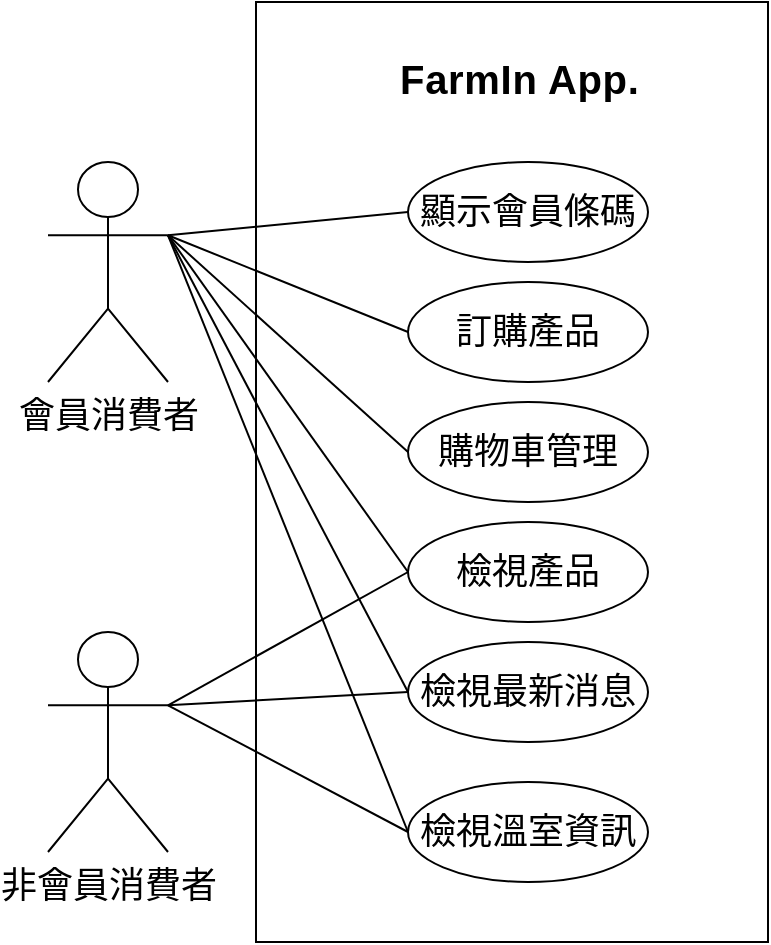 <mxfile version="12.9.13" type="device"><diagram id="dLNPgIwbvwmZKkM_mye-" name="第1頁"><mxGraphModel dx="1086" dy="806" grid="1" gridSize="10" guides="1" tooltips="1" connect="1" arrows="1" fold="1" page="1" pageScale="1" pageWidth="827" pageHeight="1169" math="0" shadow="0"><root><mxCell id="0"/><mxCell id="1" parent="0"/><mxCell id="6tXerW0VDTdiCM-95cRP-1" value="訂購產品" style="ellipse;whiteSpace=wrap;html=1;fontSize=18;" parent="1" vertex="1"><mxGeometry x="340" y="330" width="120" height="50" as="geometry"/></mxCell><mxCell id="6tXerW0VDTdiCM-95cRP-2" value="檢視產品" style="ellipse;whiteSpace=wrap;html=1;fontSize=18;" parent="1" vertex="1"><mxGeometry x="340" y="450" width="120" height="50" as="geometry"/></mxCell><mxCell id="6tXerW0VDTdiCM-95cRP-3" value="檢視最新消息" style="ellipse;whiteSpace=wrap;html=1;fontSize=18;" parent="1" vertex="1"><mxGeometry x="340" y="510" width="120" height="50" as="geometry"/></mxCell><mxCell id="6tXerW0VDTdiCM-95cRP-4" value="檢視溫室資訊" style="ellipse;whiteSpace=wrap;html=1;fontSize=18;" parent="1" vertex="1"><mxGeometry x="340" y="580" width="120" height="50" as="geometry"/></mxCell><mxCell id="6tXerW0VDTdiCM-95cRP-5" style="rounded=0;orthogonalLoop=1;jettySize=auto;html=1;entryX=0;entryY=0.5;entryDx=0;entryDy=0;endArrow=none;endFill=0;fontSize=18;exitX=1;exitY=0.333;exitDx=0;exitDy=0;exitPerimeter=0;" parent="1" source="6tXerW0VDTdiCM-95cRP-8" target="6tXerW0VDTdiCM-95cRP-2" edge="1"><mxGeometry relative="1" as="geometry"/></mxCell><mxCell id="6tXerW0VDTdiCM-95cRP-6" style="rounded=0;orthogonalLoop=1;jettySize=auto;html=1;entryX=0;entryY=0.5;entryDx=0;entryDy=0;endArrow=none;endFill=0;fontSize=18;exitX=1;exitY=0.333;exitDx=0;exitDy=0;exitPerimeter=0;" parent="1" source="6tXerW0VDTdiCM-95cRP-8" target="6tXerW0VDTdiCM-95cRP-3" edge="1"><mxGeometry relative="1" as="geometry"/></mxCell><mxCell id="6tXerW0VDTdiCM-95cRP-7" style="rounded=0;orthogonalLoop=1;jettySize=auto;html=1;endArrow=none;endFill=0;fontSize=18;exitX=1;exitY=0.333;exitDx=0;exitDy=0;exitPerimeter=0;entryX=0;entryY=0.5;entryDx=0;entryDy=0;" parent="1" source="6tXerW0VDTdiCM-95cRP-8" target="6tXerW0VDTdiCM-95cRP-4" edge="1"><mxGeometry relative="1" as="geometry"/></mxCell><mxCell id="6tXerW0VDTdiCM-95cRP-8" value="&lt;font style=&quot;font-size: 18px&quot;&gt;非會員消費者&lt;/font&gt;" style="shape=umlActor;verticalLabelPosition=bottom;labelBackgroundColor=#ffffff;verticalAlign=top;html=1;outlineConnect=0;" parent="1" vertex="1"><mxGeometry x="160" y="505" width="60" height="110" as="geometry"/></mxCell><mxCell id="6tXerW0VDTdiCM-95cRP-9" style="rounded=0;orthogonalLoop=1;jettySize=auto;html=1;entryX=0;entryY=0.5;entryDx=0;entryDy=0;endArrow=none;endFill=0;fontSize=18;exitX=1;exitY=0.333;exitDx=0;exitDy=0;exitPerimeter=0;" parent="1" source="6tXerW0VDTdiCM-95cRP-15" target="6tXerW0VDTdiCM-95cRP-1" edge="1"><mxGeometry relative="1" as="geometry"/></mxCell><mxCell id="6tXerW0VDTdiCM-95cRP-10" style="rounded=0;orthogonalLoop=1;jettySize=auto;html=1;entryX=0;entryY=0.5;entryDx=0;entryDy=0;endArrow=none;endFill=0;fontSize=18;exitX=1;exitY=0.333;exitDx=0;exitDy=0;exitPerimeter=0;" parent="1" source="6tXerW0VDTdiCM-95cRP-15" target="6tXerW0VDTdiCM-95cRP-2" edge="1"><mxGeometry relative="1" as="geometry"/></mxCell><mxCell id="6tXerW0VDTdiCM-95cRP-11" style="rounded=0;orthogonalLoop=1;jettySize=auto;html=1;entryX=0;entryY=0.5;entryDx=0;entryDy=0;endArrow=none;endFill=0;fontSize=18;exitX=1;exitY=0.333;exitDx=0;exitDy=0;exitPerimeter=0;" parent="1" source="6tXerW0VDTdiCM-95cRP-15" target="6tXerW0VDTdiCM-95cRP-3" edge="1"><mxGeometry relative="1" as="geometry"/></mxCell><mxCell id="6tXerW0VDTdiCM-95cRP-12" style="rounded=0;orthogonalLoop=1;jettySize=auto;html=1;entryX=0;entryY=0.5;entryDx=0;entryDy=0;endArrow=none;endFill=0;fontSize=18;exitX=1;exitY=0.333;exitDx=0;exitDy=0;exitPerimeter=0;" parent="1" source="6tXerW0VDTdiCM-95cRP-15" target="6tXerW0VDTdiCM-95cRP-4" edge="1"><mxGeometry relative="1" as="geometry"><mxPoint x="630" y="220" as="sourcePoint"/></mxGeometry></mxCell><mxCell id="6tXerW0VDTdiCM-95cRP-14" style="edgeStyle=none;rounded=0;orthogonalLoop=1;jettySize=auto;html=1;entryX=0;entryY=0.5;entryDx=0;entryDy=0;endArrow=none;endFill=0;exitX=1;exitY=0.333;exitDx=0;exitDy=0;exitPerimeter=0;" parent="1" source="6tXerW0VDTdiCM-95cRP-15" target="6tXerW0VDTdiCM-95cRP-17" edge="1"><mxGeometry relative="1" as="geometry"/></mxCell><mxCell id="y8YYVQrcXH27szOQ21Cm-2" style="rounded=0;orthogonalLoop=1;jettySize=auto;html=1;entryX=0;entryY=0.5;entryDx=0;entryDy=0;exitX=1;exitY=0.333;exitDx=0;exitDy=0;exitPerimeter=0;endArrow=none;endFill=0;" parent="1" source="6tXerW0VDTdiCM-95cRP-15" target="y8YYVQrcXH27szOQ21Cm-1" edge="1"><mxGeometry relative="1" as="geometry"/></mxCell><mxCell id="6tXerW0VDTdiCM-95cRP-15" value="&lt;font style=&quot;font-size: 18px&quot;&gt;會員消費者&lt;/font&gt;" style="shape=umlActor;verticalLabelPosition=bottom;labelBackgroundColor=#ffffff;verticalAlign=top;html=1;outlineConnect=0;" parent="1" vertex="1"><mxGeometry x="160" y="270" width="60" height="110" as="geometry"/></mxCell><mxCell id="6tXerW0VDTdiCM-95cRP-17" value="顯示會員條碼" style="ellipse;whiteSpace=wrap;html=1;fontSize=18;" parent="1" vertex="1"><mxGeometry x="340" y="270" width="120" height="50" as="geometry"/></mxCell><mxCell id="6tXerW0VDTdiCM-95cRP-18" value="" style="whiteSpace=wrap;html=1;fillColor=none;fontSize=18;" parent="1" vertex="1"><mxGeometry x="264" y="190" width="256" height="470" as="geometry"/></mxCell><mxCell id="6tXerW0VDTdiCM-95cRP-22" value="&lt;span style=&quot;font-family: , &amp;#34;blinkmacsystemfont&amp;#34; , &amp;#34;segoe ui&amp;#34; , &amp;#34;helvetica neue&amp;#34; , &amp;#34;helvetica&amp;#34; , &amp;#34;roboto&amp;#34; , &amp;#34;arial&amp;#34; , &amp;#34;pingfang tc&amp;#34; , &amp;#34;microsoft jhenghei&amp;#34; , , sans-serif , &amp;#34;apple color emoji&amp;#34; , &amp;#34;segoe ui emoji&amp;#34; , &amp;#34;segoe ui symbol&amp;#34; ; font-size: 20px ; letter-spacing: 0.35px&quot;&gt;FarmIn App.&lt;/span&gt;" style="text;whiteSpace=wrap;html=1;fontStyle=1" parent="1" vertex="1"><mxGeometry x="334" y="210" width="160" height="30" as="geometry"/></mxCell><mxCell id="y8YYVQrcXH27szOQ21Cm-1" value="購物車管理" style="ellipse;whiteSpace=wrap;html=1;fontSize=18;" parent="1" vertex="1"><mxGeometry x="340" y="390" width="120" height="50" as="geometry"/></mxCell></root></mxGraphModel></diagram></mxfile>